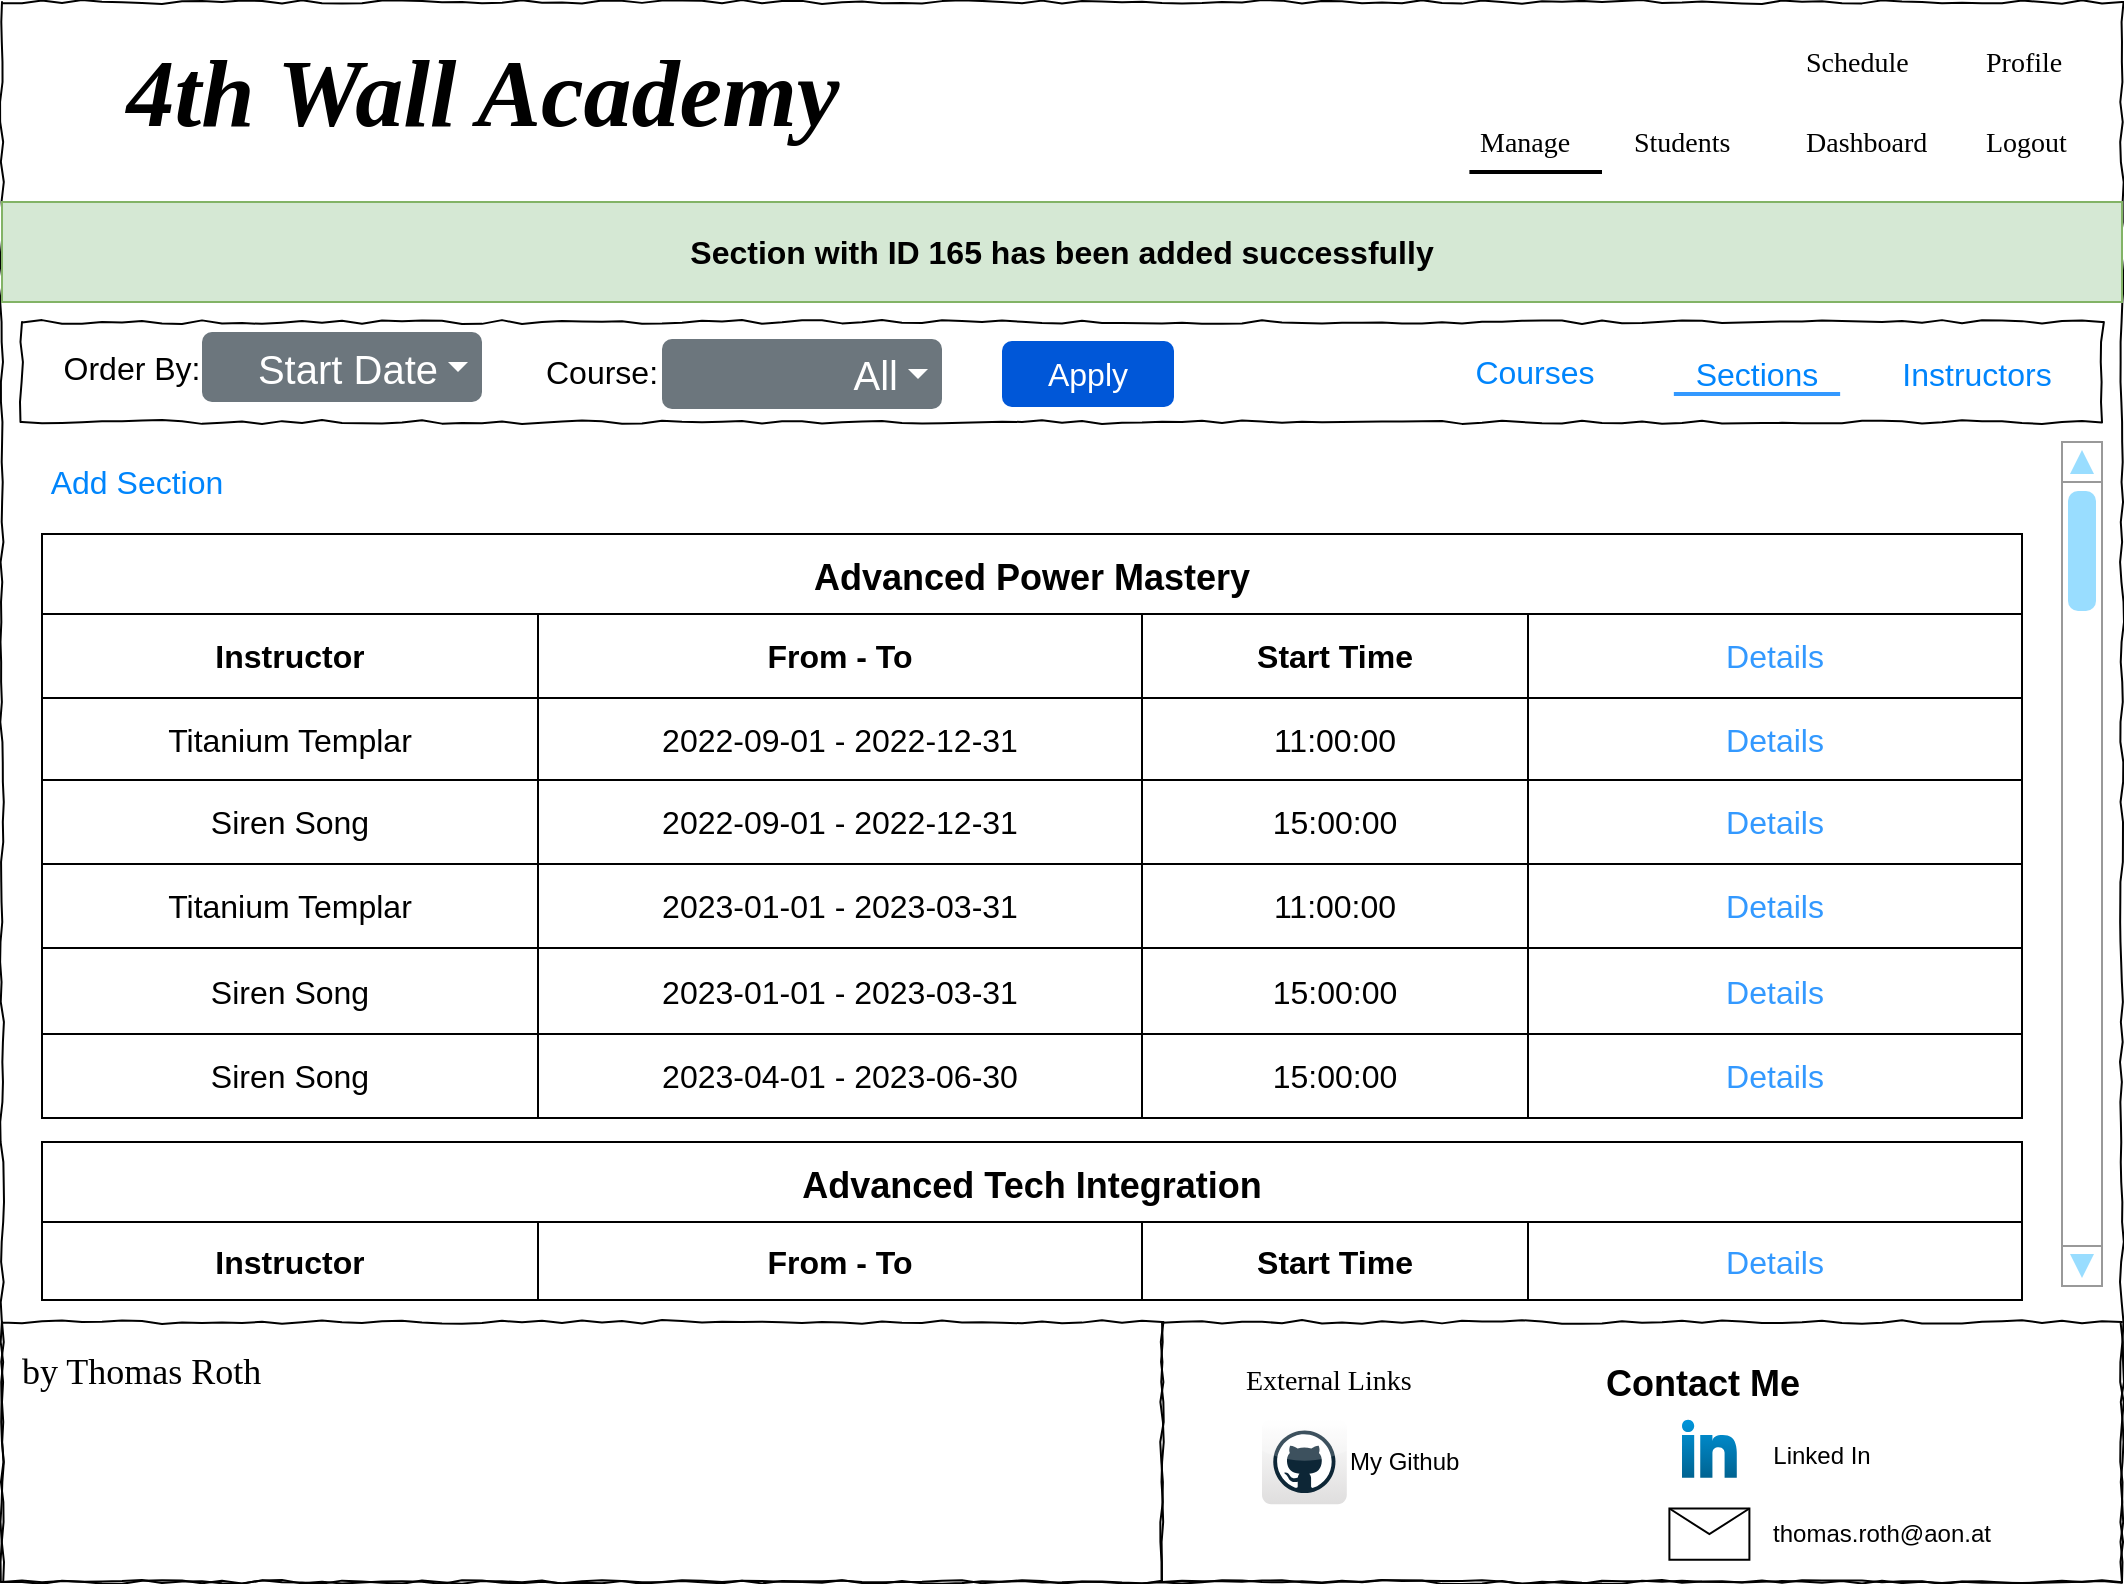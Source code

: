 <mxfile version="26.0.1">
  <diagram name="Page-1" id="03018318-947c-dd8e-b7a3-06fadd420f32">
    <mxGraphModel dx="3354" dy="1258" grid="1" gridSize="10" guides="1" tooltips="1" connect="1" arrows="1" fold="1" page="1" pageScale="1" pageWidth="1100" pageHeight="850" background="none" math="0" shadow="0">
      <root>
        <mxCell id="0" />
        <mxCell id="1" parent="0" />
        <mxCell id="677b7b8949515195-1" value="" style="whiteSpace=wrap;html=1;rounded=0;shadow=0;labelBackgroundColor=none;strokeColor=#000000;strokeWidth=1;fillColor=none;fontFamily=Verdana;fontSize=12;fontColor=#000000;align=center;comic=1;" parent="1" vertex="1">
          <mxGeometry x="20" y="40" width="1060" height="790" as="geometry" />
        </mxCell>
        <mxCell id="677b7b8949515195-4" value="Manage" style="text;html=1;points=[];align=left;verticalAlign=top;spacingTop=-4;fontSize=14;fontFamily=Verdana" parent="1" vertex="1">
          <mxGeometry x="756.85" y="100" width="60" height="20" as="geometry" />
        </mxCell>
        <mxCell id="677b7b8949515195-5" value="Schedule" style="text;html=1;points=[];align=left;verticalAlign=top;spacingTop=-4;fontSize=14;fontFamily=Verdana" parent="1" vertex="1">
          <mxGeometry x="920" y="60" width="60" height="20" as="geometry" />
        </mxCell>
        <mxCell id="677b7b8949515195-6" value="Students" style="text;html=1;points=[];align=left;verticalAlign=top;spacingTop=-4;fontSize=14;fontFamily=Verdana" parent="1" vertex="1">
          <mxGeometry x="833.7" y="100" width="60" height="20" as="geometry" />
        </mxCell>
        <mxCell id="677b7b8949515195-7" value="Logout" style="text;html=1;points=[];align=left;verticalAlign=top;spacingTop=-4;fontSize=14;fontFamily=Verdana" parent="1" vertex="1">
          <mxGeometry x="1010" y="100" width="60" height="20" as="geometry" />
        </mxCell>
        <mxCell id="677b7b8949515195-9" value="" style="line;strokeWidth=1;html=1;rounded=0;shadow=0;labelBackgroundColor=none;fillColor=none;fontFamily=Verdana;fontSize=14;fontColor=#000000;align=center;comic=1;" parent="1" vertex="1">
          <mxGeometry x="20" y="140" width="1060" height="10" as="geometry" />
        </mxCell>
        <mxCell id="677b7b8949515195-10" value="" style="whiteSpace=wrap;html=1;rounded=0;shadow=0;labelBackgroundColor=none;strokeWidth=1;fillColor=none;fontFamily=Verdana;fontSize=12;align=center;comic=1;" parent="1" vertex="1">
          <mxGeometry x="30" y="200" width="1040" height="50" as="geometry" />
        </mxCell>
        <mxCell id="677b7b8949515195-15" value="&lt;div style=&quot;&quot;&gt;&lt;font style=&quot;font-size: 18px;&quot;&gt;by Thomas Roth&lt;/font&gt;&lt;/div&gt;" style="whiteSpace=wrap;html=1;rounded=0;shadow=0;labelBackgroundColor=none;strokeWidth=1;fillColor=none;fontFamily=Verdana;fontSize=12;align=left;verticalAlign=top;spacing=10;comic=1;" parent="1" vertex="1">
          <mxGeometry x="20" y="700" width="580" height="130" as="geometry" />
        </mxCell>
        <mxCell id="677b7b8949515195-26" value="" style="whiteSpace=wrap;html=1;rounded=0;shadow=0;labelBackgroundColor=none;strokeWidth=1;fillColor=none;fontFamily=Verdana;fontSize=12;align=center;comic=1;" parent="1" vertex="1">
          <mxGeometry x="600" y="700" width="480" height="130" as="geometry" />
        </mxCell>
        <mxCell id="677b7b8949515195-42" value="External Links" style="text;html=1;points=[];align=left;verticalAlign=top;spacingTop=-4;fontSize=14;fontFamily=Verdana" parent="1" vertex="1">
          <mxGeometry x="640" y="718.68" width="170" height="20" as="geometry" />
        </mxCell>
        <mxCell id="xNktOV-b6tnxYs5pCYwV-17" value="" style="dashed=0;outlineConnect=0;html=1;align=center;labelPosition=center;verticalLabelPosition=bottom;verticalAlign=top;shape=mxgraph.webicons.github;gradientColor=#DFDEDE" parent="1" vertex="1">
          <mxGeometry x="650" y="748.68" width="42.4" height="42.4" as="geometry" />
        </mxCell>
        <mxCell id="xNktOV-b6tnxYs5pCYwV-18" value="" style="dashed=0;outlineConnect=0;html=1;align=center;labelPosition=center;verticalLabelPosition=bottom;verticalAlign=top;shape=mxgraph.weblogos.linkedin;fillColor=#0095DB;gradientColor=#006391" parent="1" vertex="1">
          <mxGeometry x="860" y="748.91" width="27.4" height="28.93" as="geometry" />
        </mxCell>
        <mxCell id="xNktOV-b6tnxYs5pCYwV-19" value="My Github" style="text;html=1;align=left;verticalAlign=middle;whiteSpace=wrap;rounded=0;" parent="1" vertex="1">
          <mxGeometry x="692.4" y="754.88" width="60" height="30" as="geometry" />
        </mxCell>
        <mxCell id="xNktOV-b6tnxYs5pCYwV-20" value="&lt;font style=&quot;font-size: 18px;&quot;&gt;Contact Me&lt;/font&gt;" style="text;strokeColor=none;fillColor=none;html=1;fontSize=24;fontStyle=1;verticalAlign=middle;align=center;" parent="1" vertex="1">
          <mxGeometry x="820" y="708.91" width="100" height="40" as="geometry" />
        </mxCell>
        <mxCell id="xNktOV-b6tnxYs5pCYwV-22" value="" style="shape=message;html=1;html=1;outlineConnect=0;labelPosition=center;verticalLabelPosition=bottom;align=center;verticalAlign=top;" parent="1" vertex="1">
          <mxGeometry x="853.7" y="793.25" width="40" height="25.66" as="geometry" />
        </mxCell>
        <mxCell id="xNktOV-b6tnxYs5pCYwV-23" value="Linked In" style="text;html=1;align=center;verticalAlign=middle;whiteSpace=wrap;rounded=0;" parent="1" vertex="1">
          <mxGeometry x="900" y="752.17" width="60" height="30" as="geometry" />
        </mxCell>
        <mxCell id="xNktOV-b6tnxYs5pCYwV-24" value="thomas.roth@aon.at" style="text;html=1;align=center;verticalAlign=middle;whiteSpace=wrap;rounded=0;" parent="1" vertex="1">
          <mxGeometry x="930" y="791.08" width="60" height="30" as="geometry" />
        </mxCell>
        <mxCell id="z-67hpvK6l74vBA2kNS7-2" value="" style="line;strokeWidth=2;html=1;" parent="1" vertex="1">
          <mxGeometry x="753.7" y="120" width="66.3" height="10" as="geometry" />
        </mxCell>
        <mxCell id="HjhiuZLruFTGGM_Ddv_2-103" value="" style="verticalLabelPosition=bottom;shadow=0;dashed=0;align=center;html=1;verticalAlign=top;strokeWidth=1;shape=mxgraph.mockup.navigation.scrollBar;strokeColor=#999999;barPos=98.611;fillColor2=#99ddff;strokeColor2=none;direction=north;" parent="1" vertex="1">
          <mxGeometry x="1050" y="260" width="20" height="422" as="geometry" />
        </mxCell>
        <mxCell id="HjhiuZLruFTGGM_Ddv_2-104" value="&lt;font style=&quot;font-size: 16px;&quot;&gt;Order By:&lt;/font&gt;" style="text;html=1;align=center;verticalAlign=middle;whiteSpace=wrap;rounded=0;" parent="1" vertex="1">
          <mxGeometry x="40" y="207.5" width="90" height="30" as="geometry" />
        </mxCell>
        <mxCell id="HjhiuZLruFTGGM_Ddv_2-106" value="&lt;font style=&quot;font-size: 20px;&quot;&gt;Start Date&lt;/font&gt;" style="html=1;shadow=0;dashed=0;shape=mxgraph.bootstrap.rrect;rSize=5;strokeColor=none;strokeWidth=1;fillColor=#6C767D;fontColor=#ffffff;whiteSpace=wrap;align=right;verticalAlign=middle;fontStyle=0;fontSize=14;spacingRight=20;" parent="1" vertex="1">
          <mxGeometry x="120" y="205" width="140" height="35" as="geometry" />
        </mxCell>
        <mxCell id="HjhiuZLruFTGGM_Ddv_2-107" value="" style="shape=triangle;direction=south;fillColor=#ffffff;strokeColor=none;perimeter=none;" parent="HjhiuZLruFTGGM_Ddv_2-106" vertex="1">
          <mxGeometry x="1" y="0.5" width="10" height="5" relative="1" as="geometry">
            <mxPoint x="-17" y="-2.5" as="offset" />
          </mxGeometry>
        </mxCell>
        <mxCell id="HjhiuZLruFTGGM_Ddv_2-158" value="&lt;font face=&quot;Tahoma&quot; style=&quot;font-size: 48px;&quot;&gt;&lt;i style=&quot;&quot;&gt;4th Wall Academy&lt;/i&gt;&lt;/font&gt;" style="text;strokeColor=none;fillColor=none;html=1;fontSize=24;fontStyle=1;verticalAlign=middle;align=center;" parent="1" vertex="1">
          <mxGeometry x="80" y="50" width="360" height="70" as="geometry" />
        </mxCell>
        <mxCell id="cM_1RGHnX2dDhWGxMnlk-1" value="Dashboard" style="text;html=1;points=[];align=left;verticalAlign=top;spacingTop=-4;fontSize=14;fontFamily=Verdana" parent="1" vertex="1">
          <mxGeometry x="920.0" y="100" width="60" height="20" as="geometry" />
        </mxCell>
        <mxCell id="tO5tG9X41Wg9TqtgTlxJ-1" value="Courses" style="html=1;shadow=0;dashed=0;shape=mxgraph.bootstrap.rrect;rSize=5;strokeColor=none;strokeWidth=1;fillColor=none;fontColor=#0085FC;whiteSpace=wrap;align=center;verticalAlign=middle;spacingLeft=0;fontStyle=0;fontSize=16;spacing=5;" parent="1" vertex="1">
          <mxGeometry x="739.35" y="205" width="95" height="40" as="geometry" />
        </mxCell>
        <mxCell id="tO5tG9X41Wg9TqtgTlxJ-2" value="Sections" style="html=1;shadow=0;dashed=0;shape=mxgraph.bootstrap.rrect;rSize=5;strokeColor=none;strokeWidth=1;fillColor=none;fontColor=#0085FC;whiteSpace=wrap;align=center;verticalAlign=middle;spacingLeft=0;fontStyle=0;fontSize=16;spacing=5;" parent="1" vertex="1">
          <mxGeometry x="850" y="206" width="95" height="40" as="geometry" />
        </mxCell>
        <mxCell id="tO5tG9X41Wg9TqtgTlxJ-3" value="Instructors" style="html=1;shadow=0;dashed=0;shape=mxgraph.bootstrap.rrect;rSize=5;strokeColor=none;strokeWidth=1;fillColor=none;fontColor=#0085FC;whiteSpace=wrap;align=center;verticalAlign=middle;spacingLeft=0;fontStyle=0;fontSize=16;spacing=5;" parent="1" vertex="1">
          <mxGeometry x="960" y="206" width="95" height="40" as="geometry" />
        </mxCell>
        <mxCell id="tO5tG9X41Wg9TqtgTlxJ-4" value="" style="line;strokeWidth=2;html=1;strokeColor=#3399FF;" parent="1" vertex="1">
          <mxGeometry x="855.92" y="231" width="83.15" height="10" as="geometry" />
        </mxCell>
        <mxCell id="tO5tG9X41Wg9TqtgTlxJ-61" value="Advanced Power Mastery" style="shape=table;startSize=40;container=1;collapsible=0;childLayout=tableLayout;strokeColor=default;fontSize=18;fontStyle=1" parent="1" vertex="1">
          <mxGeometry x="40" y="306" width="990" height="292" as="geometry" />
        </mxCell>
        <mxCell id="tO5tG9X41Wg9TqtgTlxJ-62" value="" style="shape=tableRow;horizontal=0;startSize=0;swimlaneHead=0;swimlaneBody=0;strokeColor=inherit;top=0;left=0;bottom=0;right=0;collapsible=0;dropTarget=0;fillColor=none;points=[[0,0.5],[1,0.5]];portConstraint=eastwest;fontSize=16;" parent="tO5tG9X41Wg9TqtgTlxJ-61" vertex="1">
          <mxGeometry y="40" width="990" height="42" as="geometry" />
        </mxCell>
        <mxCell id="tO5tG9X41Wg9TqtgTlxJ-63" value="&lt;b&gt;Instructor&lt;/b&gt;" style="shape=partialRectangle;html=1;whiteSpace=wrap;connectable=0;strokeColor=inherit;overflow=hidden;fillColor=none;top=0;left=0;bottom=0;right=0;pointerEvents=1;fontSize=16;" parent="tO5tG9X41Wg9TqtgTlxJ-62" vertex="1">
          <mxGeometry width="248" height="42" as="geometry">
            <mxRectangle width="248" height="42" as="alternateBounds" />
          </mxGeometry>
        </mxCell>
        <mxCell id="tO5tG9X41Wg9TqtgTlxJ-64" value="&lt;b&gt;From - To&lt;/b&gt;" style="shape=partialRectangle;html=1;whiteSpace=wrap;connectable=0;strokeColor=inherit;overflow=hidden;fillColor=none;top=0;left=0;bottom=0;right=0;pointerEvents=1;fontSize=16;" parent="tO5tG9X41Wg9TqtgTlxJ-62" vertex="1">
          <mxGeometry x="248" width="302" height="42" as="geometry">
            <mxRectangle width="302" height="42" as="alternateBounds" />
          </mxGeometry>
        </mxCell>
        <mxCell id="tO5tG9X41Wg9TqtgTlxJ-65" value="&lt;b&gt;Start Time&lt;/b&gt;" style="shape=partialRectangle;html=1;whiteSpace=wrap;connectable=0;strokeColor=inherit;overflow=hidden;fillColor=none;top=0;left=0;bottom=0;right=0;pointerEvents=1;fontSize=16;" parent="tO5tG9X41Wg9TqtgTlxJ-62" vertex="1">
          <mxGeometry x="550" width="193" height="42" as="geometry">
            <mxRectangle width="193" height="42" as="alternateBounds" />
          </mxGeometry>
        </mxCell>
        <mxCell id="tO5tG9X41Wg9TqtgTlxJ-74" value="&lt;font color=&quot;#3399ff&quot;&gt;Details&lt;/font&gt;" style="shape=partialRectangle;html=1;whiteSpace=wrap;connectable=0;strokeColor=inherit;overflow=hidden;fillColor=none;top=0;left=0;bottom=0;right=0;pointerEvents=1;fontSize=16;" parent="tO5tG9X41Wg9TqtgTlxJ-62" vertex="1">
          <mxGeometry x="743" width="247" height="42" as="geometry">
            <mxRectangle width="247" height="42" as="alternateBounds" />
          </mxGeometry>
        </mxCell>
        <mxCell id="tO5tG9X41Wg9TqtgTlxJ-66" value="" style="shape=tableRow;horizontal=0;startSize=0;swimlaneHead=0;swimlaneBody=0;strokeColor=inherit;top=0;left=0;bottom=0;right=0;collapsible=0;dropTarget=0;fillColor=none;points=[[0,0.5],[1,0.5]];portConstraint=eastwest;fontSize=16;" parent="tO5tG9X41Wg9TqtgTlxJ-61" vertex="1">
          <mxGeometry y="82" width="990" height="41" as="geometry" />
        </mxCell>
        <mxCell id="tO5tG9X41Wg9TqtgTlxJ-67" value="Titanium Templar" style="shape=partialRectangle;html=1;whiteSpace=wrap;connectable=0;strokeColor=inherit;overflow=hidden;fillColor=none;top=0;left=0;bottom=0;right=0;pointerEvents=1;fontSize=16;" parent="tO5tG9X41Wg9TqtgTlxJ-66" vertex="1">
          <mxGeometry width="248" height="41" as="geometry">
            <mxRectangle width="248" height="41" as="alternateBounds" />
          </mxGeometry>
        </mxCell>
        <mxCell id="tO5tG9X41Wg9TqtgTlxJ-68" value="2022-09-01 -&amp;nbsp;2022-12-31" style="shape=partialRectangle;html=1;whiteSpace=wrap;connectable=0;strokeColor=inherit;overflow=hidden;fillColor=none;top=0;left=0;bottom=0;right=0;pointerEvents=1;fontSize=16;" parent="tO5tG9X41Wg9TqtgTlxJ-66" vertex="1">
          <mxGeometry x="248" width="302" height="41" as="geometry">
            <mxRectangle width="302" height="41" as="alternateBounds" />
          </mxGeometry>
        </mxCell>
        <mxCell id="tO5tG9X41Wg9TqtgTlxJ-69" value="11:00:00" style="shape=partialRectangle;html=1;whiteSpace=wrap;connectable=0;strokeColor=inherit;overflow=hidden;fillColor=none;top=0;left=0;bottom=0;right=0;pointerEvents=1;fontSize=16;" parent="tO5tG9X41Wg9TqtgTlxJ-66" vertex="1">
          <mxGeometry x="550" width="193" height="41" as="geometry">
            <mxRectangle width="193" height="41" as="alternateBounds" />
          </mxGeometry>
        </mxCell>
        <mxCell id="tO5tG9X41Wg9TqtgTlxJ-75" value="&lt;span style=&quot;color: rgb(51, 153, 255);&quot;&gt;Details&lt;/span&gt;" style="shape=partialRectangle;html=1;whiteSpace=wrap;connectable=0;strokeColor=inherit;overflow=hidden;fillColor=none;top=0;left=0;bottom=0;right=0;pointerEvents=1;fontSize=16;" parent="tO5tG9X41Wg9TqtgTlxJ-66" vertex="1">
          <mxGeometry x="743" width="247" height="41" as="geometry">
            <mxRectangle width="247" height="41" as="alternateBounds" />
          </mxGeometry>
        </mxCell>
        <mxCell id="tO5tG9X41Wg9TqtgTlxJ-70" value="" style="shape=tableRow;horizontal=0;startSize=0;swimlaneHead=0;swimlaneBody=0;strokeColor=inherit;top=0;left=0;bottom=0;right=0;collapsible=0;dropTarget=0;fillColor=none;points=[[0,0.5],[1,0.5]];portConstraint=eastwest;fontSize=16;" parent="tO5tG9X41Wg9TqtgTlxJ-61" vertex="1">
          <mxGeometry y="123" width="990" height="42" as="geometry" />
        </mxCell>
        <mxCell id="tO5tG9X41Wg9TqtgTlxJ-71" value="Siren Song" style="shape=partialRectangle;html=1;whiteSpace=wrap;connectable=0;strokeColor=inherit;overflow=hidden;fillColor=none;top=0;left=0;bottom=0;right=0;pointerEvents=1;fontSize=16;" parent="tO5tG9X41Wg9TqtgTlxJ-70" vertex="1">
          <mxGeometry width="248" height="42" as="geometry">
            <mxRectangle width="248" height="42" as="alternateBounds" />
          </mxGeometry>
        </mxCell>
        <mxCell id="tO5tG9X41Wg9TqtgTlxJ-72" value="2022-09-01 -&amp;nbsp;2022-12-31" style="shape=partialRectangle;html=1;whiteSpace=wrap;connectable=0;strokeColor=inherit;overflow=hidden;fillColor=none;top=0;left=0;bottom=0;right=0;pointerEvents=1;fontSize=16;" parent="tO5tG9X41Wg9TqtgTlxJ-70" vertex="1">
          <mxGeometry x="248" width="302" height="42" as="geometry">
            <mxRectangle width="302" height="42" as="alternateBounds" />
          </mxGeometry>
        </mxCell>
        <mxCell id="tO5tG9X41Wg9TqtgTlxJ-73" value="15:00:00" style="shape=partialRectangle;html=1;whiteSpace=wrap;connectable=0;strokeColor=inherit;overflow=hidden;fillColor=none;top=0;left=0;bottom=0;right=0;pointerEvents=1;fontSize=16;" parent="tO5tG9X41Wg9TqtgTlxJ-70" vertex="1">
          <mxGeometry x="550" width="193" height="42" as="geometry">
            <mxRectangle width="193" height="42" as="alternateBounds" />
          </mxGeometry>
        </mxCell>
        <mxCell id="tO5tG9X41Wg9TqtgTlxJ-76" value="&lt;span style=&quot;color: rgb(51, 153, 255);&quot;&gt;Details&lt;/span&gt;" style="shape=partialRectangle;html=1;whiteSpace=wrap;connectable=0;strokeColor=inherit;overflow=hidden;fillColor=none;top=0;left=0;bottom=0;right=0;pointerEvents=1;fontSize=16;" parent="tO5tG9X41Wg9TqtgTlxJ-70" vertex="1">
          <mxGeometry x="743" width="247" height="42" as="geometry">
            <mxRectangle width="247" height="42" as="alternateBounds" />
          </mxGeometry>
        </mxCell>
        <mxCell id="tO5tG9X41Wg9TqtgTlxJ-80" style="shape=tableRow;horizontal=0;startSize=0;swimlaneHead=0;swimlaneBody=0;strokeColor=inherit;top=0;left=0;bottom=0;right=0;collapsible=0;dropTarget=0;fillColor=none;points=[[0,0.5],[1,0.5]];portConstraint=eastwest;fontSize=16;" parent="tO5tG9X41Wg9TqtgTlxJ-61" vertex="1">
          <mxGeometry y="165" width="990" height="42" as="geometry" />
        </mxCell>
        <mxCell id="tO5tG9X41Wg9TqtgTlxJ-81" value="Titanium Templar" style="shape=partialRectangle;html=1;whiteSpace=wrap;connectable=0;strokeColor=inherit;overflow=hidden;fillColor=none;top=0;left=0;bottom=0;right=0;pointerEvents=1;fontSize=16;" parent="tO5tG9X41Wg9TqtgTlxJ-80" vertex="1">
          <mxGeometry width="248" height="42" as="geometry">
            <mxRectangle width="248" height="42" as="alternateBounds" />
          </mxGeometry>
        </mxCell>
        <mxCell id="tO5tG9X41Wg9TqtgTlxJ-82" value="2023-01-01 -&amp;nbsp;2023-03-31" style="shape=partialRectangle;html=1;whiteSpace=wrap;connectable=0;strokeColor=inherit;overflow=hidden;fillColor=none;top=0;left=0;bottom=0;right=0;pointerEvents=1;fontSize=16;" parent="tO5tG9X41Wg9TqtgTlxJ-80" vertex="1">
          <mxGeometry x="248" width="302" height="42" as="geometry">
            <mxRectangle width="302" height="42" as="alternateBounds" />
          </mxGeometry>
        </mxCell>
        <mxCell id="tO5tG9X41Wg9TqtgTlxJ-83" value="11:00:00" style="shape=partialRectangle;html=1;whiteSpace=wrap;connectable=0;strokeColor=inherit;overflow=hidden;fillColor=none;top=0;left=0;bottom=0;right=0;pointerEvents=1;fontSize=16;" parent="tO5tG9X41Wg9TqtgTlxJ-80" vertex="1">
          <mxGeometry x="550" width="193" height="42" as="geometry">
            <mxRectangle width="193" height="42" as="alternateBounds" />
          </mxGeometry>
        </mxCell>
        <mxCell id="tO5tG9X41Wg9TqtgTlxJ-84" value="&lt;span style=&quot;color: rgb(51, 153, 255);&quot;&gt;Details&lt;/span&gt;" style="shape=partialRectangle;html=1;whiteSpace=wrap;connectable=0;strokeColor=inherit;overflow=hidden;fillColor=none;top=0;left=0;bottom=0;right=0;pointerEvents=1;fontSize=16;" parent="tO5tG9X41Wg9TqtgTlxJ-80" vertex="1">
          <mxGeometry x="743" width="247" height="42" as="geometry">
            <mxRectangle width="247" height="42" as="alternateBounds" />
          </mxGeometry>
        </mxCell>
        <mxCell id="tO5tG9X41Wg9TqtgTlxJ-85" style="shape=tableRow;horizontal=0;startSize=0;swimlaneHead=0;swimlaneBody=0;strokeColor=inherit;top=0;left=0;bottom=0;right=0;collapsible=0;dropTarget=0;fillColor=none;points=[[0,0.5],[1,0.5]];portConstraint=eastwest;fontSize=16;" parent="tO5tG9X41Wg9TqtgTlxJ-61" vertex="1">
          <mxGeometry y="207" width="990" height="43" as="geometry" />
        </mxCell>
        <mxCell id="tO5tG9X41Wg9TqtgTlxJ-86" value="Siren Song" style="shape=partialRectangle;html=1;whiteSpace=wrap;connectable=0;strokeColor=inherit;overflow=hidden;fillColor=none;top=0;left=0;bottom=0;right=0;pointerEvents=1;fontSize=16;" parent="tO5tG9X41Wg9TqtgTlxJ-85" vertex="1">
          <mxGeometry width="248" height="43" as="geometry">
            <mxRectangle width="248" height="43" as="alternateBounds" />
          </mxGeometry>
        </mxCell>
        <mxCell id="tO5tG9X41Wg9TqtgTlxJ-87" value="2023-01-01 -&amp;nbsp;2023-03-31" style="shape=partialRectangle;html=1;whiteSpace=wrap;connectable=0;strokeColor=inherit;overflow=hidden;fillColor=none;top=0;left=0;bottom=0;right=0;pointerEvents=1;fontSize=16;" parent="tO5tG9X41Wg9TqtgTlxJ-85" vertex="1">
          <mxGeometry x="248" width="302" height="43" as="geometry">
            <mxRectangle width="302" height="43" as="alternateBounds" />
          </mxGeometry>
        </mxCell>
        <mxCell id="tO5tG9X41Wg9TqtgTlxJ-88" value="15:00:00" style="shape=partialRectangle;html=1;whiteSpace=wrap;connectable=0;strokeColor=inherit;overflow=hidden;fillColor=none;top=0;left=0;bottom=0;right=0;pointerEvents=1;fontSize=16;" parent="tO5tG9X41Wg9TqtgTlxJ-85" vertex="1">
          <mxGeometry x="550" width="193" height="43" as="geometry">
            <mxRectangle width="193" height="43" as="alternateBounds" />
          </mxGeometry>
        </mxCell>
        <mxCell id="tO5tG9X41Wg9TqtgTlxJ-89" value="&lt;span style=&quot;color: rgb(51, 153, 255);&quot;&gt;Details&lt;/span&gt;" style="shape=partialRectangle;html=1;whiteSpace=wrap;connectable=0;strokeColor=inherit;overflow=hidden;fillColor=none;top=0;left=0;bottom=0;right=0;pointerEvents=1;fontSize=16;" parent="tO5tG9X41Wg9TqtgTlxJ-85" vertex="1">
          <mxGeometry x="743" width="247" height="43" as="geometry">
            <mxRectangle width="247" height="43" as="alternateBounds" />
          </mxGeometry>
        </mxCell>
        <mxCell id="tO5tG9X41Wg9TqtgTlxJ-90" style="shape=tableRow;horizontal=0;startSize=0;swimlaneHead=0;swimlaneBody=0;strokeColor=inherit;top=0;left=0;bottom=0;right=0;collapsible=0;dropTarget=0;fillColor=none;points=[[0,0.5],[1,0.5]];portConstraint=eastwest;fontSize=16;" parent="tO5tG9X41Wg9TqtgTlxJ-61" vertex="1">
          <mxGeometry y="250" width="990" height="42" as="geometry" />
        </mxCell>
        <mxCell id="tO5tG9X41Wg9TqtgTlxJ-91" value="Siren Song" style="shape=partialRectangle;html=1;whiteSpace=wrap;connectable=0;strokeColor=inherit;overflow=hidden;fillColor=none;top=0;left=0;bottom=0;right=0;pointerEvents=1;fontSize=16;" parent="tO5tG9X41Wg9TqtgTlxJ-90" vertex="1">
          <mxGeometry width="248" height="42" as="geometry">
            <mxRectangle width="248" height="42" as="alternateBounds" />
          </mxGeometry>
        </mxCell>
        <mxCell id="tO5tG9X41Wg9TqtgTlxJ-92" value="2023-04-01 - 2023-06-30" style="shape=partialRectangle;html=1;whiteSpace=wrap;connectable=0;strokeColor=inherit;overflow=hidden;fillColor=none;top=0;left=0;bottom=0;right=0;pointerEvents=1;fontSize=16;" parent="tO5tG9X41Wg9TqtgTlxJ-90" vertex="1">
          <mxGeometry x="248" width="302" height="42" as="geometry">
            <mxRectangle width="302" height="42" as="alternateBounds" />
          </mxGeometry>
        </mxCell>
        <mxCell id="tO5tG9X41Wg9TqtgTlxJ-93" value="15:00:00" style="shape=partialRectangle;html=1;whiteSpace=wrap;connectable=0;strokeColor=inherit;overflow=hidden;fillColor=none;top=0;left=0;bottom=0;right=0;pointerEvents=1;fontSize=16;" parent="tO5tG9X41Wg9TqtgTlxJ-90" vertex="1">
          <mxGeometry x="550" width="193" height="42" as="geometry">
            <mxRectangle width="193" height="42" as="alternateBounds" />
          </mxGeometry>
        </mxCell>
        <mxCell id="tO5tG9X41Wg9TqtgTlxJ-94" value="&lt;span style=&quot;color: rgb(51, 153, 255);&quot;&gt;Details&lt;/span&gt;" style="shape=partialRectangle;html=1;whiteSpace=wrap;connectable=0;strokeColor=inherit;overflow=hidden;fillColor=none;top=0;left=0;bottom=0;right=0;pointerEvents=1;fontSize=16;" parent="tO5tG9X41Wg9TqtgTlxJ-90" vertex="1">
          <mxGeometry x="743" width="247" height="42" as="geometry">
            <mxRectangle width="247" height="42" as="alternateBounds" />
          </mxGeometry>
        </mxCell>
        <mxCell id="tO5tG9X41Wg9TqtgTlxJ-95" value="Advanced Tech Integration" style="shape=table;startSize=40;container=1;collapsible=0;childLayout=tableLayout;strokeColor=default;fontSize=18;fontStyle=1" parent="1" vertex="1">
          <mxGeometry x="40" y="610" width="990" height="79" as="geometry" />
        </mxCell>
        <mxCell id="tO5tG9X41Wg9TqtgTlxJ-96" value="" style="shape=tableRow;horizontal=0;startSize=0;swimlaneHead=0;swimlaneBody=0;strokeColor=inherit;top=0;left=0;bottom=0;right=0;collapsible=0;dropTarget=0;fillColor=none;points=[[0,0.5],[1,0.5]];portConstraint=eastwest;fontSize=16;" parent="tO5tG9X41Wg9TqtgTlxJ-95" vertex="1">
          <mxGeometry y="40" width="990" height="39" as="geometry" />
        </mxCell>
        <mxCell id="tO5tG9X41Wg9TqtgTlxJ-97" value="&lt;b&gt;Instructor&lt;/b&gt;" style="shape=partialRectangle;html=1;whiteSpace=wrap;connectable=0;strokeColor=inherit;overflow=hidden;fillColor=none;top=0;left=0;bottom=0;right=0;pointerEvents=1;fontSize=16;" parent="tO5tG9X41Wg9TqtgTlxJ-96" vertex="1">
          <mxGeometry width="248" height="39" as="geometry">
            <mxRectangle width="248" height="39" as="alternateBounds" />
          </mxGeometry>
        </mxCell>
        <mxCell id="tO5tG9X41Wg9TqtgTlxJ-98" value="&lt;b&gt;From - To&lt;/b&gt;" style="shape=partialRectangle;html=1;whiteSpace=wrap;connectable=0;strokeColor=inherit;overflow=hidden;fillColor=none;top=0;left=0;bottom=0;right=0;pointerEvents=1;fontSize=16;" parent="tO5tG9X41Wg9TqtgTlxJ-96" vertex="1">
          <mxGeometry x="248" width="302" height="39" as="geometry">
            <mxRectangle width="302" height="39" as="alternateBounds" />
          </mxGeometry>
        </mxCell>
        <mxCell id="tO5tG9X41Wg9TqtgTlxJ-99" value="&lt;b&gt;Start Time&lt;/b&gt;" style="shape=partialRectangle;html=1;whiteSpace=wrap;connectable=0;strokeColor=inherit;overflow=hidden;fillColor=none;top=0;left=0;bottom=0;right=0;pointerEvents=1;fontSize=16;" parent="tO5tG9X41Wg9TqtgTlxJ-96" vertex="1">
          <mxGeometry x="550" width="193" height="39" as="geometry">
            <mxRectangle width="193" height="39" as="alternateBounds" />
          </mxGeometry>
        </mxCell>
        <mxCell id="tO5tG9X41Wg9TqtgTlxJ-100" value="&lt;span style=&quot;color: rgb(51, 153, 255);&quot;&gt;Details&lt;/span&gt;" style="shape=partialRectangle;html=1;whiteSpace=wrap;connectable=0;strokeColor=inherit;overflow=hidden;fillColor=none;top=0;left=0;bottom=0;right=0;pointerEvents=1;fontSize=16;" parent="tO5tG9X41Wg9TqtgTlxJ-96" vertex="1">
          <mxGeometry x="743" width="247" height="39" as="geometry">
            <mxRectangle width="247" height="39" as="alternateBounds" />
          </mxGeometry>
        </mxCell>
        <mxCell id="0OKqhLGBSDTET0gaC4oV-1" value="&lt;font style=&quot;font-size: 16px;&quot;&gt;Course:&lt;/font&gt;" style="text;html=1;align=center;verticalAlign=middle;whiteSpace=wrap;rounded=0;" parent="1" vertex="1">
          <mxGeometry x="290" y="210" width="60" height="30" as="geometry" />
        </mxCell>
        <mxCell id="0OKqhLGBSDTET0gaC4oV-2" value="&lt;font style=&quot;font-size: 20px;&quot;&gt;All&lt;/font&gt;" style="html=1;shadow=0;dashed=0;shape=mxgraph.bootstrap.rrect;rSize=5;strokeColor=none;strokeWidth=1;fillColor=#6C767D;fontColor=#ffffff;whiteSpace=wrap;align=right;verticalAlign=middle;fontStyle=0;fontSize=14;spacingRight=20;" parent="1" vertex="1">
          <mxGeometry x="350" y="208.5" width="140" height="35" as="geometry" />
        </mxCell>
        <mxCell id="0OKqhLGBSDTET0gaC4oV-3" value="" style="shape=triangle;direction=south;fillColor=#ffffff;strokeColor=none;perimeter=none;" parent="0OKqhLGBSDTET0gaC4oV-2" vertex="1">
          <mxGeometry x="1" y="0.5" width="10" height="5" relative="1" as="geometry">
            <mxPoint x="-17" y="-2.5" as="offset" />
          </mxGeometry>
        </mxCell>
        <mxCell id="0OKqhLGBSDTET0gaC4oV-4" value="&lt;font style=&quot;font-size: 16px;&quot;&gt;Apply&lt;/font&gt;" style="rounded=1;fillColor=#0057D8;strokeColor=none;html=1;whiteSpace=wrap;fontColor=#ffffff;align=center;verticalAlign=middle;fontStyle=0;fontSize=12;sketch=0;" parent="1" vertex="1">
          <mxGeometry x="520" y="209.5" width="86" height="33" as="geometry" />
        </mxCell>
        <mxCell id="I1E0HHeERDVE4gLx4jid-1" value="Add Section" style="html=1;shadow=0;dashed=0;shape=mxgraph.bootstrap.rrect;rSize=5;strokeColor=none;strokeWidth=1;fillColor=none;fontColor=#0085FC;whiteSpace=wrap;align=center;verticalAlign=middle;spacingLeft=0;fontStyle=0;fontSize=16;spacing=5;" parent="1" vertex="1">
          <mxGeometry x="40" y="260" width="95" height="40" as="geometry" />
        </mxCell>
        <mxCell id="y46b0PttftCKVksH8LLy-1" value="&lt;b&gt;&lt;font style=&quot;font-size: 16px;&quot;&gt;Section with ID 165 has been added successfully&lt;/font&gt;&lt;/b&gt;" style="rounded=0;whiteSpace=wrap;html=1;fillColor=#d5e8d4;strokeColor=#82b366;" parent="1" vertex="1">
          <mxGeometry x="20" y="140" width="1060" height="50" as="geometry" />
        </mxCell>
        <mxCell id="L8tXNnAAF8lNh-Flvi2a-1" value="Profile" style="text;html=1;points=[];align=left;verticalAlign=top;spacingTop=-4;fontSize=14;fontFamily=Verdana" vertex="1" parent="1">
          <mxGeometry x="1010" y="60" width="60" height="20" as="geometry" />
        </mxCell>
      </root>
    </mxGraphModel>
  </diagram>
</mxfile>
